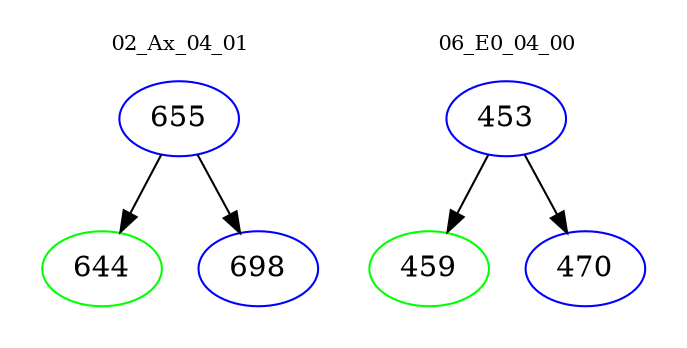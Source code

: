 digraph{
subgraph cluster_0 {
color = white
label = "02_Ax_04_01";
fontsize=10;
T0_655 [label="655", color="blue"]
T0_655 -> T0_644 [color="black"]
T0_644 [label="644", color="green"]
T0_655 -> T0_698 [color="black"]
T0_698 [label="698", color="blue"]
}
subgraph cluster_1 {
color = white
label = "06_E0_04_00";
fontsize=10;
T1_453 [label="453", color="blue"]
T1_453 -> T1_459 [color="black"]
T1_459 [label="459", color="green"]
T1_453 -> T1_470 [color="black"]
T1_470 [label="470", color="blue"]
}
}
